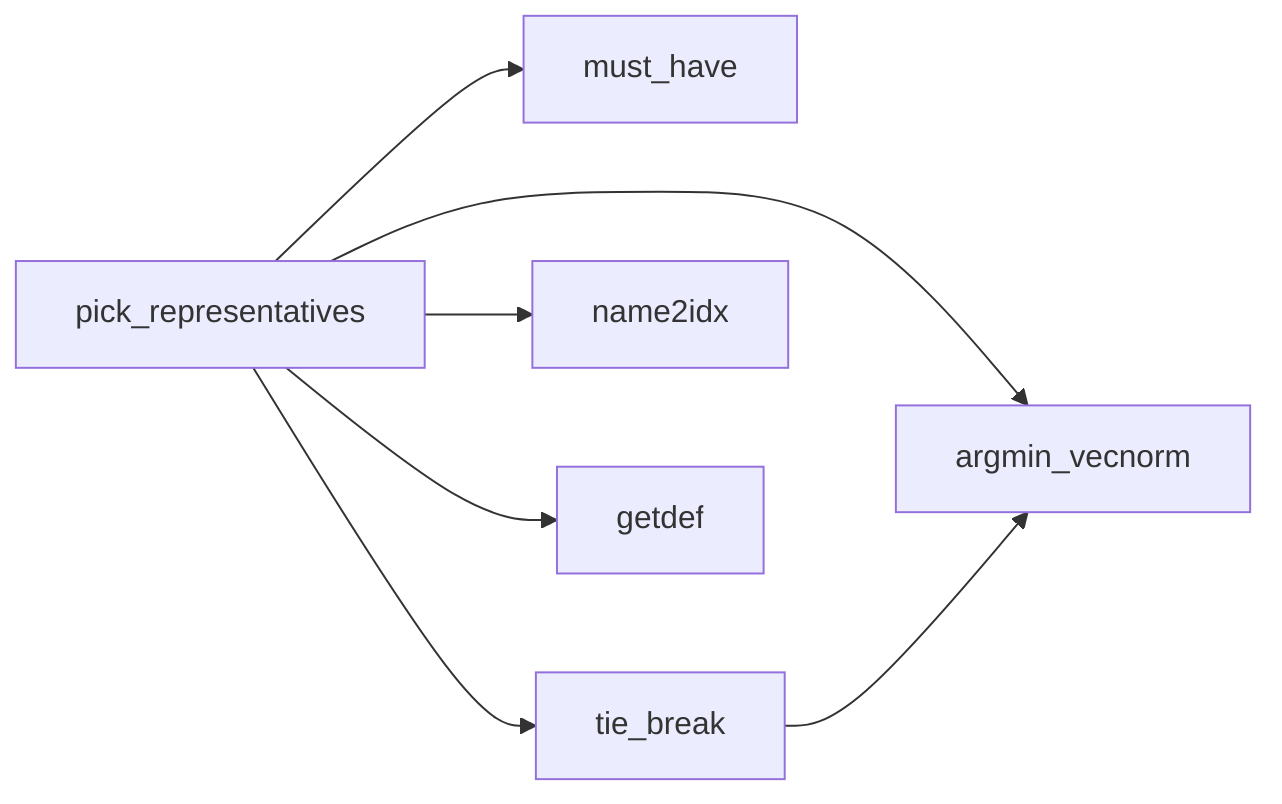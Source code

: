graph LR
pick_representatives --> argmin_vecnorm
pick_representatives --> must_have
pick_representatives --> tie_break
pick_representatives --> name2idx
pick_representatives --> getdef
tie_break --> argmin_vecnorm